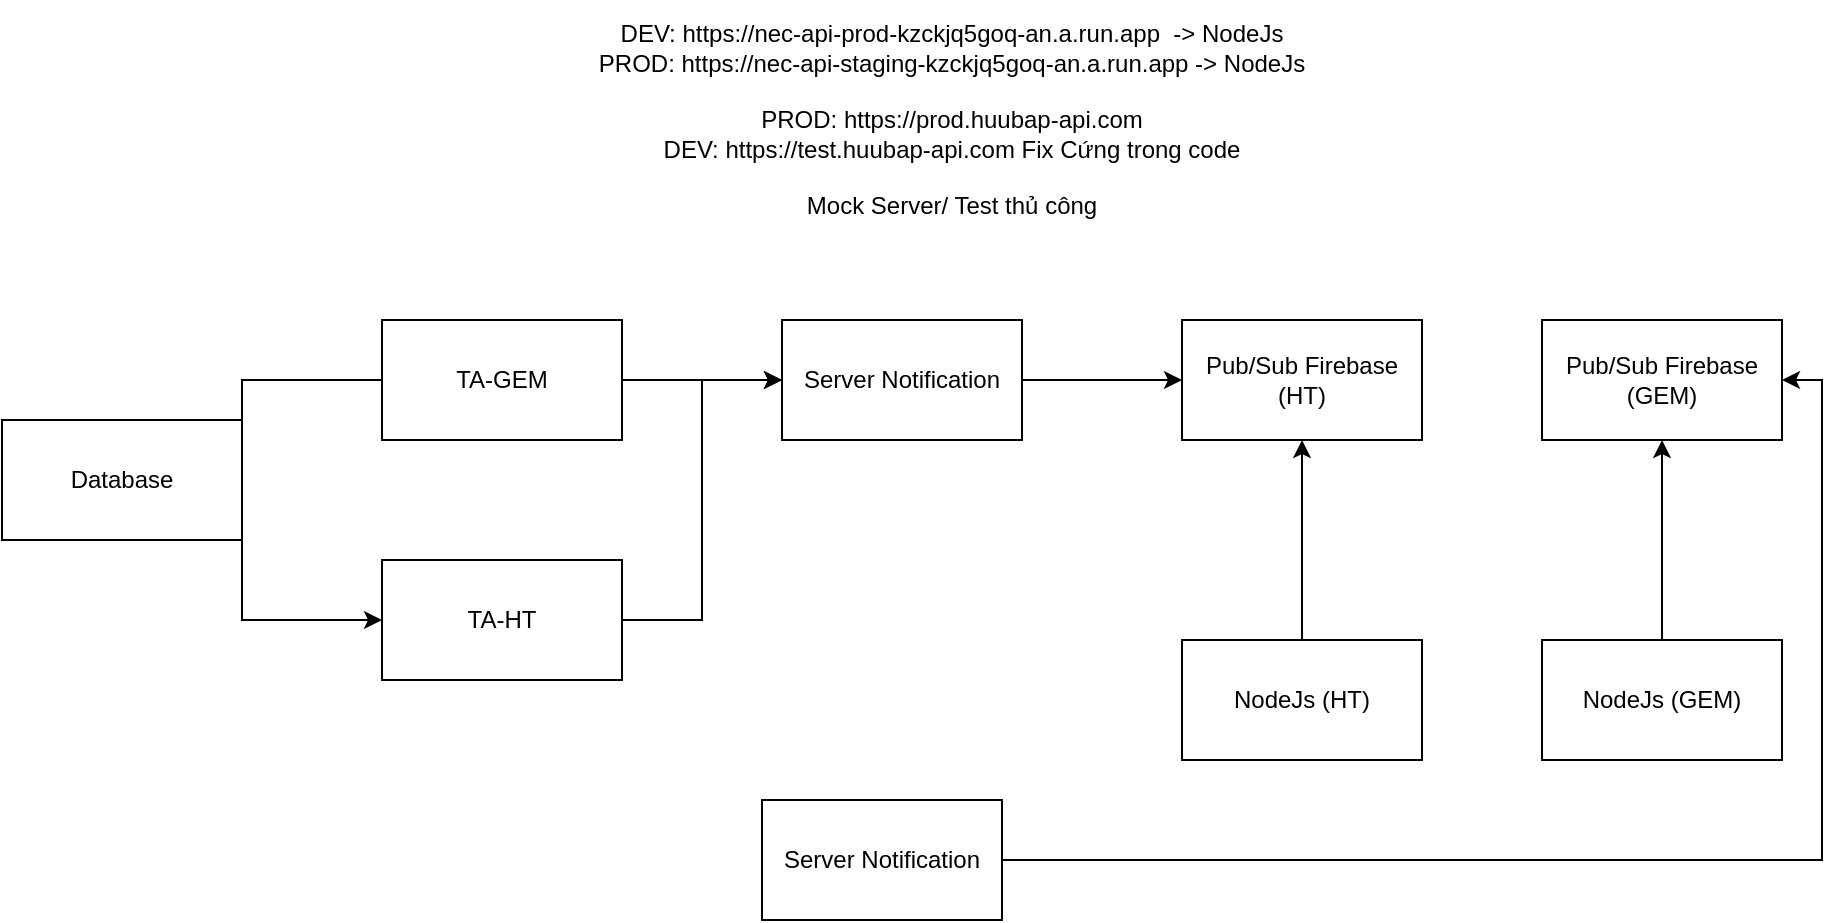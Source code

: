 <mxfile version="27.0.9">
  <diagram name="Page-1" id="Let4H1o7eYNp9Yz_bquF">
    <mxGraphModel dx="2031" dy="604" grid="1" gridSize="10" guides="1" tooltips="1" connect="1" arrows="1" fold="1" page="1" pageScale="1" pageWidth="850" pageHeight="1100" math="0" shadow="0">
      <root>
        <mxCell id="0" />
        <mxCell id="1" parent="0" />
        <mxCell id="mBZfpdlXARiFJzPgMU2k-4" style="edgeStyle=orthogonalEdgeStyle;rounded=0;orthogonalLoop=1;jettySize=auto;html=1;entryX=0;entryY=0.5;entryDx=0;entryDy=0;" edge="1" parent="1" source="mBZfpdlXARiFJzPgMU2k-1" target="mBZfpdlXARiFJzPgMU2k-2">
          <mxGeometry relative="1" as="geometry" />
        </mxCell>
        <mxCell id="mBZfpdlXARiFJzPgMU2k-1" value="TA-GEM" style="rounded=0;whiteSpace=wrap;html=1;" vertex="1" parent="1">
          <mxGeometry x="120" y="320" width="120" height="60" as="geometry" />
        </mxCell>
        <mxCell id="mBZfpdlXARiFJzPgMU2k-8" style="edgeStyle=orthogonalEdgeStyle;rounded=0;orthogonalLoop=1;jettySize=auto;html=1;entryX=0;entryY=0.5;entryDx=0;entryDy=0;" edge="1" parent="1" source="mBZfpdlXARiFJzPgMU2k-2" target="mBZfpdlXARiFJzPgMU2k-7">
          <mxGeometry relative="1" as="geometry" />
        </mxCell>
        <mxCell id="mBZfpdlXARiFJzPgMU2k-2" value="Server Notification" style="rounded=0;whiteSpace=wrap;html=1;" vertex="1" parent="1">
          <mxGeometry x="320" y="320" width="120" height="60" as="geometry" />
        </mxCell>
        <mxCell id="mBZfpdlXARiFJzPgMU2k-6" value="&lt;div&gt;DEV: https://nec-api-prod-kzckjq5goq-an.a.run.app&amp;nbsp; -&amp;gt; NodeJs&lt;/div&gt;&lt;div&gt;PROD: https://nec-api-staging-kzckjq5goq-an.a.run.app -&amp;gt; NodeJs&lt;/div&gt;&lt;div&gt;&lt;br&gt;&lt;/div&gt;&lt;div&gt;PROD: https://prod.huubap-api.com&lt;/div&gt;&lt;div&gt;DEV: https://test.huubap-api.com Fix Cứng trong code&lt;/div&gt;&lt;div&gt;&lt;br&gt;&lt;/div&gt;&lt;div&gt;Mock Server/ Test thủ công&lt;/div&gt;" style="text;html=1;align=center;verticalAlign=middle;whiteSpace=wrap;rounded=0;" vertex="1" parent="1">
          <mxGeometry x="220" y="160" width="370" height="120" as="geometry" />
        </mxCell>
        <mxCell id="mBZfpdlXARiFJzPgMU2k-7" value="Pub/Sub Firebase (HT)" style="rounded=0;whiteSpace=wrap;html=1;" vertex="1" parent="1">
          <mxGeometry x="520" y="320" width="120" height="60" as="geometry" />
        </mxCell>
        <mxCell id="mBZfpdlXARiFJzPgMU2k-10" style="edgeStyle=orthogonalEdgeStyle;rounded=0;orthogonalLoop=1;jettySize=auto;html=1;entryX=0.5;entryY=1;entryDx=0;entryDy=0;" edge="1" parent="1" source="mBZfpdlXARiFJzPgMU2k-9" target="mBZfpdlXARiFJzPgMU2k-7">
          <mxGeometry relative="1" as="geometry" />
        </mxCell>
        <mxCell id="mBZfpdlXARiFJzPgMU2k-9" value="NodeJs (HT)" style="rounded=0;whiteSpace=wrap;html=1;" vertex="1" parent="1">
          <mxGeometry x="520" y="480" width="120" height="60" as="geometry" />
        </mxCell>
        <mxCell id="mBZfpdlXARiFJzPgMU2k-15" style="edgeStyle=orthogonalEdgeStyle;rounded=0;orthogonalLoop=1;jettySize=auto;html=1;entryX=0;entryY=0.5;entryDx=0;entryDy=0;" edge="1" parent="1" source="mBZfpdlXARiFJzPgMU2k-11" target="mBZfpdlXARiFJzPgMU2k-2">
          <mxGeometry relative="1" as="geometry" />
        </mxCell>
        <mxCell id="mBZfpdlXARiFJzPgMU2k-11" value="TA-HT" style="rounded=0;whiteSpace=wrap;html=1;" vertex="1" parent="1">
          <mxGeometry x="120" y="440" width="120" height="60" as="geometry" />
        </mxCell>
        <mxCell id="mBZfpdlXARiFJzPgMU2k-13" style="edgeStyle=orthogonalEdgeStyle;rounded=0;orthogonalLoop=1;jettySize=auto;html=1;entryX=0;entryY=0.5;entryDx=0;entryDy=0;exitX=0;exitY=0.5;exitDx=0;exitDy=0;" edge="1" parent="1" source="mBZfpdlXARiFJzPgMU2k-1" target="mBZfpdlXARiFJzPgMU2k-11">
          <mxGeometry relative="1" as="geometry">
            <Array as="points">
              <mxPoint x="50" y="350" />
              <mxPoint x="50" y="470" />
            </Array>
          </mxGeometry>
        </mxCell>
        <mxCell id="mBZfpdlXARiFJzPgMU2k-12" value="Database" style="rounded=0;whiteSpace=wrap;html=1;" vertex="1" parent="1">
          <mxGeometry x="-70" y="370" width="120" height="60" as="geometry" />
        </mxCell>
        <mxCell id="mBZfpdlXARiFJzPgMU2k-16" value="Pub/Sub Firebase (GEM)" style="rounded=0;whiteSpace=wrap;html=1;" vertex="1" parent="1">
          <mxGeometry x="700" y="320" width="120" height="60" as="geometry" />
        </mxCell>
        <mxCell id="mBZfpdlXARiFJzPgMU2k-17" style="edgeStyle=orthogonalEdgeStyle;rounded=0;orthogonalLoop=1;jettySize=auto;html=1;entryX=0.5;entryY=1;entryDx=0;entryDy=0;" edge="1" source="mBZfpdlXARiFJzPgMU2k-18" target="mBZfpdlXARiFJzPgMU2k-16" parent="1">
          <mxGeometry relative="1" as="geometry" />
        </mxCell>
        <mxCell id="mBZfpdlXARiFJzPgMU2k-18" value="NodeJs (GEM)" style="rounded=0;whiteSpace=wrap;html=1;" vertex="1" parent="1">
          <mxGeometry x="700" y="480" width="120" height="60" as="geometry" />
        </mxCell>
        <mxCell id="mBZfpdlXARiFJzPgMU2k-20" style="edgeStyle=orthogonalEdgeStyle;rounded=0;orthogonalLoop=1;jettySize=auto;html=1;entryX=1;entryY=0.5;entryDx=0;entryDy=0;" edge="1" parent="1" source="mBZfpdlXARiFJzPgMU2k-19" target="mBZfpdlXARiFJzPgMU2k-16">
          <mxGeometry relative="1" as="geometry" />
        </mxCell>
        <mxCell id="mBZfpdlXARiFJzPgMU2k-19" value="Server Notification" style="rounded=0;whiteSpace=wrap;html=1;" vertex="1" parent="1">
          <mxGeometry x="310" y="560" width="120" height="60" as="geometry" />
        </mxCell>
      </root>
    </mxGraphModel>
  </diagram>
</mxfile>
